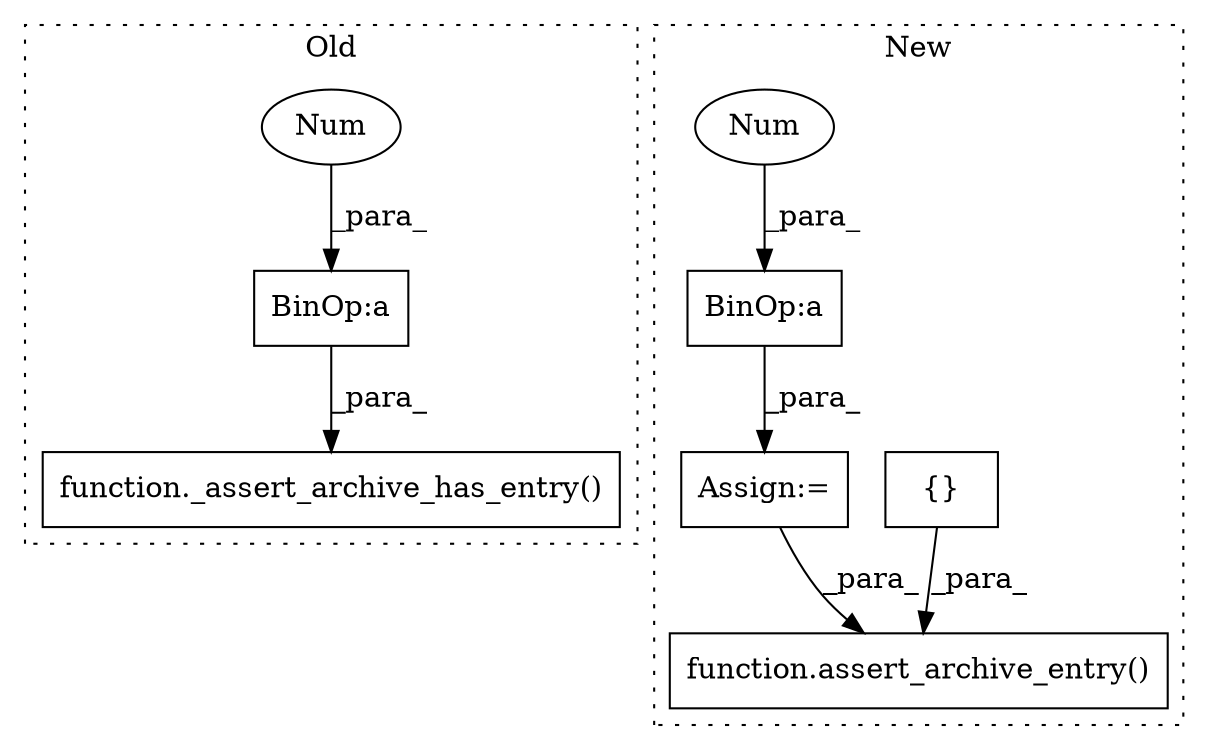 digraph G {
subgraph cluster0 {
1 [label="function._assert_archive_has_entry()" a="75" s="3745,3931" l="26,1" shape="box"];
3 [label="BinOp:a" a="82" s="3403" l="3" shape="box"];
4 [label="Num" a="76" s="3406" l="3" shape="ellipse"];
label = "Old";
style="dotted";
}
subgraph cluster1 {
2 [label="{}" a="95" s="3403,3416" l="1,1" shape="box"];
5 [label="function.assert_archive_entry()" a="75" s="3870,4058" l="21,1" shape="box"];
6 [label="BinOp:a" a="82" s="3465" l="3" shape="box"];
7 [label="Num" a="76" s="3468" l="3" shape="ellipse"];
8 [label="Assign:=" a="68" s="3442" l="3" shape="box"];
label = "New";
style="dotted";
}
2 -> 5 [label="_para_"];
3 -> 1 [label="_para_"];
4 -> 3 [label="_para_"];
6 -> 8 [label="_para_"];
7 -> 6 [label="_para_"];
8 -> 5 [label="_para_"];
}